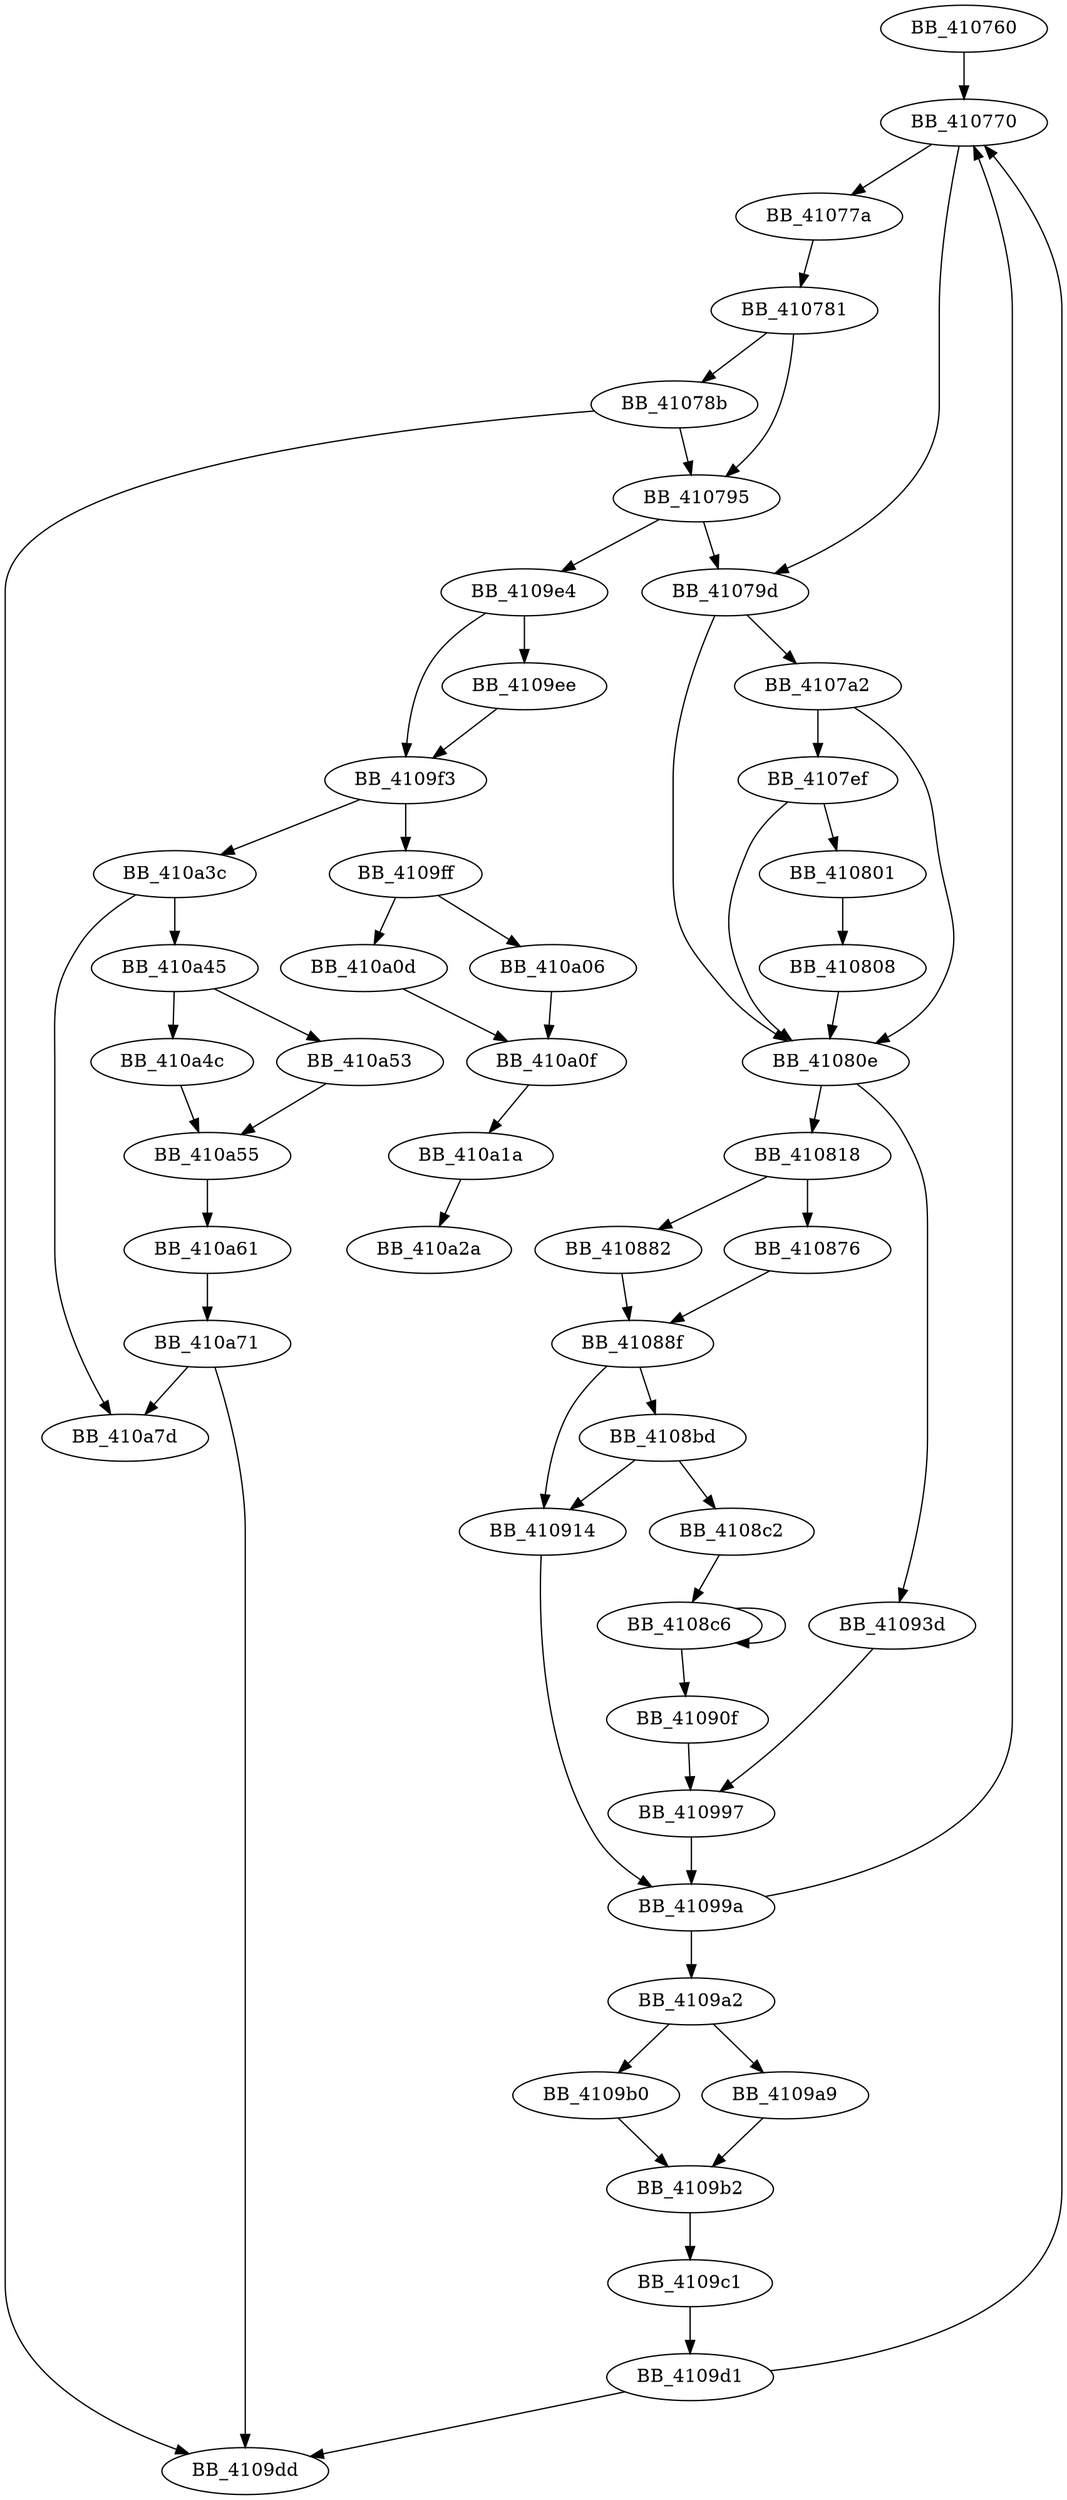 DiGraph sub_410760{
BB_410760->BB_410770
BB_410770->BB_41077a
BB_410770->BB_41079d
BB_41077a->BB_410781
BB_410781->BB_41078b
BB_410781->BB_410795
BB_41078b->BB_410795
BB_41078b->BB_4109dd
BB_410795->BB_41079d
BB_410795->BB_4109e4
BB_41079d->BB_4107a2
BB_41079d->BB_41080e
BB_4107a2->BB_4107ef
BB_4107a2->BB_41080e
BB_4107ef->BB_410801
BB_4107ef->BB_41080e
BB_410801->BB_410808
BB_410808->BB_41080e
BB_41080e->BB_410818
BB_41080e->BB_41093d
BB_410818->BB_410876
BB_410818->BB_410882
BB_410876->BB_41088f
BB_410882->BB_41088f
BB_41088f->BB_4108bd
BB_41088f->BB_410914
BB_4108bd->BB_4108c2
BB_4108bd->BB_410914
BB_4108c2->BB_4108c6
BB_4108c6->BB_4108c6
BB_4108c6->BB_41090f
BB_41090f->BB_410997
BB_410914->BB_41099a
BB_41093d->BB_410997
BB_410997->BB_41099a
BB_41099a->BB_410770
BB_41099a->BB_4109a2
BB_4109a2->BB_4109a9
BB_4109a2->BB_4109b0
BB_4109a9->BB_4109b2
BB_4109b0->BB_4109b2
BB_4109b2->BB_4109c1
BB_4109c1->BB_4109d1
BB_4109d1->BB_410770
BB_4109d1->BB_4109dd
BB_4109e4->BB_4109ee
BB_4109e4->BB_4109f3
BB_4109ee->BB_4109f3
BB_4109f3->BB_4109ff
BB_4109f3->BB_410a3c
BB_4109ff->BB_410a06
BB_4109ff->BB_410a0d
BB_410a06->BB_410a0f
BB_410a0d->BB_410a0f
BB_410a0f->BB_410a1a
BB_410a1a->BB_410a2a
BB_410a3c->BB_410a45
BB_410a3c->BB_410a7d
BB_410a45->BB_410a4c
BB_410a45->BB_410a53
BB_410a4c->BB_410a55
BB_410a53->BB_410a55
BB_410a55->BB_410a61
BB_410a61->BB_410a71
BB_410a71->BB_4109dd
BB_410a71->BB_410a7d
}
